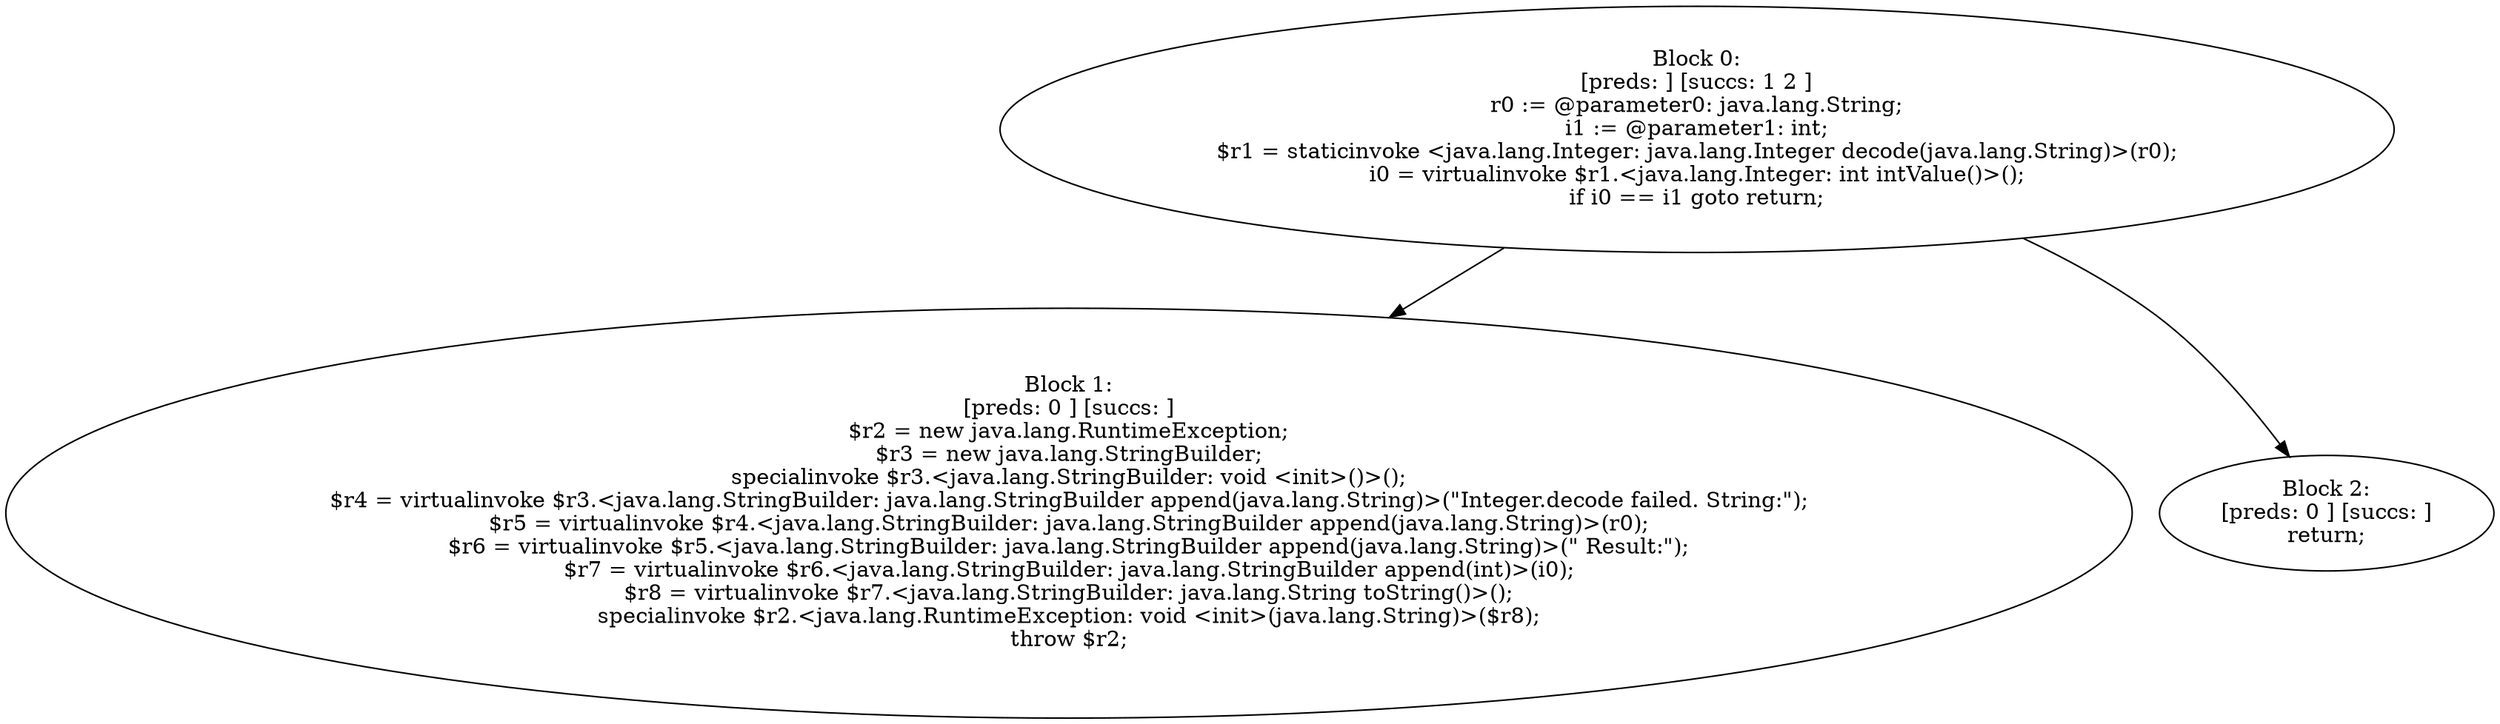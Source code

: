 digraph "unitGraph" {
    "Block 0:
[preds: ] [succs: 1 2 ]
r0 := @parameter0: java.lang.String;
i1 := @parameter1: int;
$r1 = staticinvoke <java.lang.Integer: java.lang.Integer decode(java.lang.String)>(r0);
i0 = virtualinvoke $r1.<java.lang.Integer: int intValue()>();
if i0 == i1 goto return;
"
    "Block 1:
[preds: 0 ] [succs: ]
$r2 = new java.lang.RuntimeException;
$r3 = new java.lang.StringBuilder;
specialinvoke $r3.<java.lang.StringBuilder: void <init>()>();
$r4 = virtualinvoke $r3.<java.lang.StringBuilder: java.lang.StringBuilder append(java.lang.String)>(\"Integer.decode failed. String:\");
$r5 = virtualinvoke $r4.<java.lang.StringBuilder: java.lang.StringBuilder append(java.lang.String)>(r0);
$r6 = virtualinvoke $r5.<java.lang.StringBuilder: java.lang.StringBuilder append(java.lang.String)>(\" Result:\");
$r7 = virtualinvoke $r6.<java.lang.StringBuilder: java.lang.StringBuilder append(int)>(i0);
$r8 = virtualinvoke $r7.<java.lang.StringBuilder: java.lang.String toString()>();
specialinvoke $r2.<java.lang.RuntimeException: void <init>(java.lang.String)>($r8);
throw $r2;
"
    "Block 2:
[preds: 0 ] [succs: ]
return;
"
    "Block 0:
[preds: ] [succs: 1 2 ]
r0 := @parameter0: java.lang.String;
i1 := @parameter1: int;
$r1 = staticinvoke <java.lang.Integer: java.lang.Integer decode(java.lang.String)>(r0);
i0 = virtualinvoke $r1.<java.lang.Integer: int intValue()>();
if i0 == i1 goto return;
"->"Block 1:
[preds: 0 ] [succs: ]
$r2 = new java.lang.RuntimeException;
$r3 = new java.lang.StringBuilder;
specialinvoke $r3.<java.lang.StringBuilder: void <init>()>();
$r4 = virtualinvoke $r3.<java.lang.StringBuilder: java.lang.StringBuilder append(java.lang.String)>(\"Integer.decode failed. String:\");
$r5 = virtualinvoke $r4.<java.lang.StringBuilder: java.lang.StringBuilder append(java.lang.String)>(r0);
$r6 = virtualinvoke $r5.<java.lang.StringBuilder: java.lang.StringBuilder append(java.lang.String)>(\" Result:\");
$r7 = virtualinvoke $r6.<java.lang.StringBuilder: java.lang.StringBuilder append(int)>(i0);
$r8 = virtualinvoke $r7.<java.lang.StringBuilder: java.lang.String toString()>();
specialinvoke $r2.<java.lang.RuntimeException: void <init>(java.lang.String)>($r8);
throw $r2;
";
    "Block 0:
[preds: ] [succs: 1 2 ]
r0 := @parameter0: java.lang.String;
i1 := @parameter1: int;
$r1 = staticinvoke <java.lang.Integer: java.lang.Integer decode(java.lang.String)>(r0);
i0 = virtualinvoke $r1.<java.lang.Integer: int intValue()>();
if i0 == i1 goto return;
"->"Block 2:
[preds: 0 ] [succs: ]
return;
";
}

